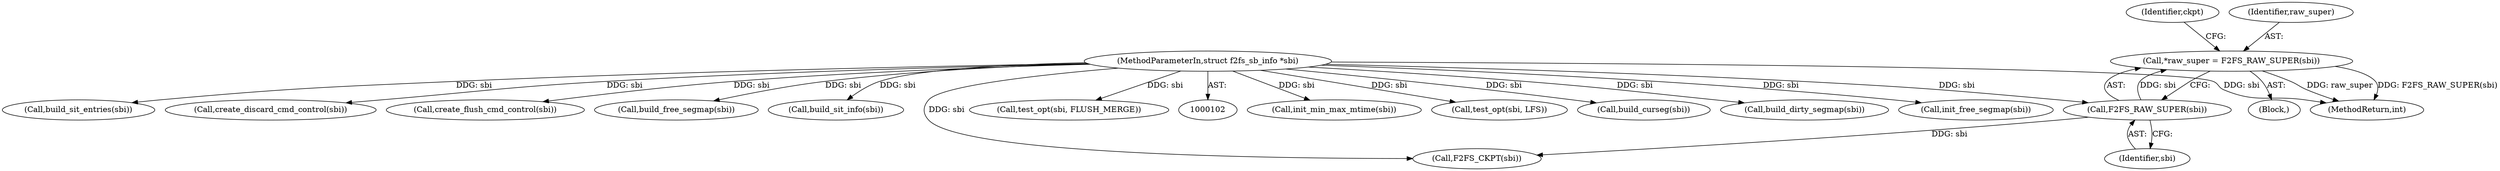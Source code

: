 digraph "0_linux_d4fdf8ba0e5808ba9ad6b44337783bd9935e0982@pointer" {
"1000106" [label="(Call,*raw_super = F2FS_RAW_SUPER(sbi))"];
"1000108" [label="(Call,F2FS_RAW_SUPER(sbi))"];
"1000103" [label="(MethodParameterIn,struct f2fs_sb_info *sbi)"];
"1000312" [label="(Call,init_min_max_mtime(sbi))"];
"1000109" [label="(Identifier,sbi)"];
"1000316" [label="(MethodReturn,int)"];
"1000214" [label="(Call,test_opt(sbi, LFS))"];
"1000294" [label="(Call,build_curseg(sbi))"];
"1000306" [label="(Call,build_dirty_segmap(sbi))"];
"1000302" [label="(Call,init_free_segmap(sbi))"];
"1000300" [label="(Call,build_sit_entries(sbi))"];
"1000112" [label="(Identifier,ckpt)"];
"1000270" [label="(Call,create_discard_cmd_control(sbi))"];
"1000262" [label="(Call,create_flush_cmd_control(sbi))"];
"1000107" [label="(Identifier,raw_super)"];
"1000286" [label="(Call,build_free_segmap(sbi))"];
"1000104" [label="(Block,)"];
"1000278" [label="(Call,build_sit_info(sbi))"];
"1000106" [label="(Call,*raw_super = F2FS_RAW_SUPER(sbi))"];
"1000113" [label="(Call,F2FS_CKPT(sbi))"];
"1000108" [label="(Call,F2FS_RAW_SUPER(sbi))"];
"1000103" [label="(MethodParameterIn,struct f2fs_sb_info *sbi)"];
"1000251" [label="(Call,test_opt(sbi, FLUSH_MERGE))"];
"1000106" -> "1000104"  [label="AST: "];
"1000106" -> "1000108"  [label="CFG: "];
"1000107" -> "1000106"  [label="AST: "];
"1000108" -> "1000106"  [label="AST: "];
"1000112" -> "1000106"  [label="CFG: "];
"1000106" -> "1000316"  [label="DDG: F2FS_RAW_SUPER(sbi)"];
"1000106" -> "1000316"  [label="DDG: raw_super"];
"1000108" -> "1000106"  [label="DDG: sbi"];
"1000108" -> "1000109"  [label="CFG: "];
"1000109" -> "1000108"  [label="AST: "];
"1000103" -> "1000108"  [label="DDG: sbi"];
"1000108" -> "1000113"  [label="DDG: sbi"];
"1000103" -> "1000102"  [label="AST: "];
"1000103" -> "1000316"  [label="DDG: sbi"];
"1000103" -> "1000113"  [label="DDG: sbi"];
"1000103" -> "1000214"  [label="DDG: sbi"];
"1000103" -> "1000251"  [label="DDG: sbi"];
"1000103" -> "1000262"  [label="DDG: sbi"];
"1000103" -> "1000270"  [label="DDG: sbi"];
"1000103" -> "1000278"  [label="DDG: sbi"];
"1000103" -> "1000286"  [label="DDG: sbi"];
"1000103" -> "1000294"  [label="DDG: sbi"];
"1000103" -> "1000300"  [label="DDG: sbi"];
"1000103" -> "1000302"  [label="DDG: sbi"];
"1000103" -> "1000306"  [label="DDG: sbi"];
"1000103" -> "1000312"  [label="DDG: sbi"];
}
